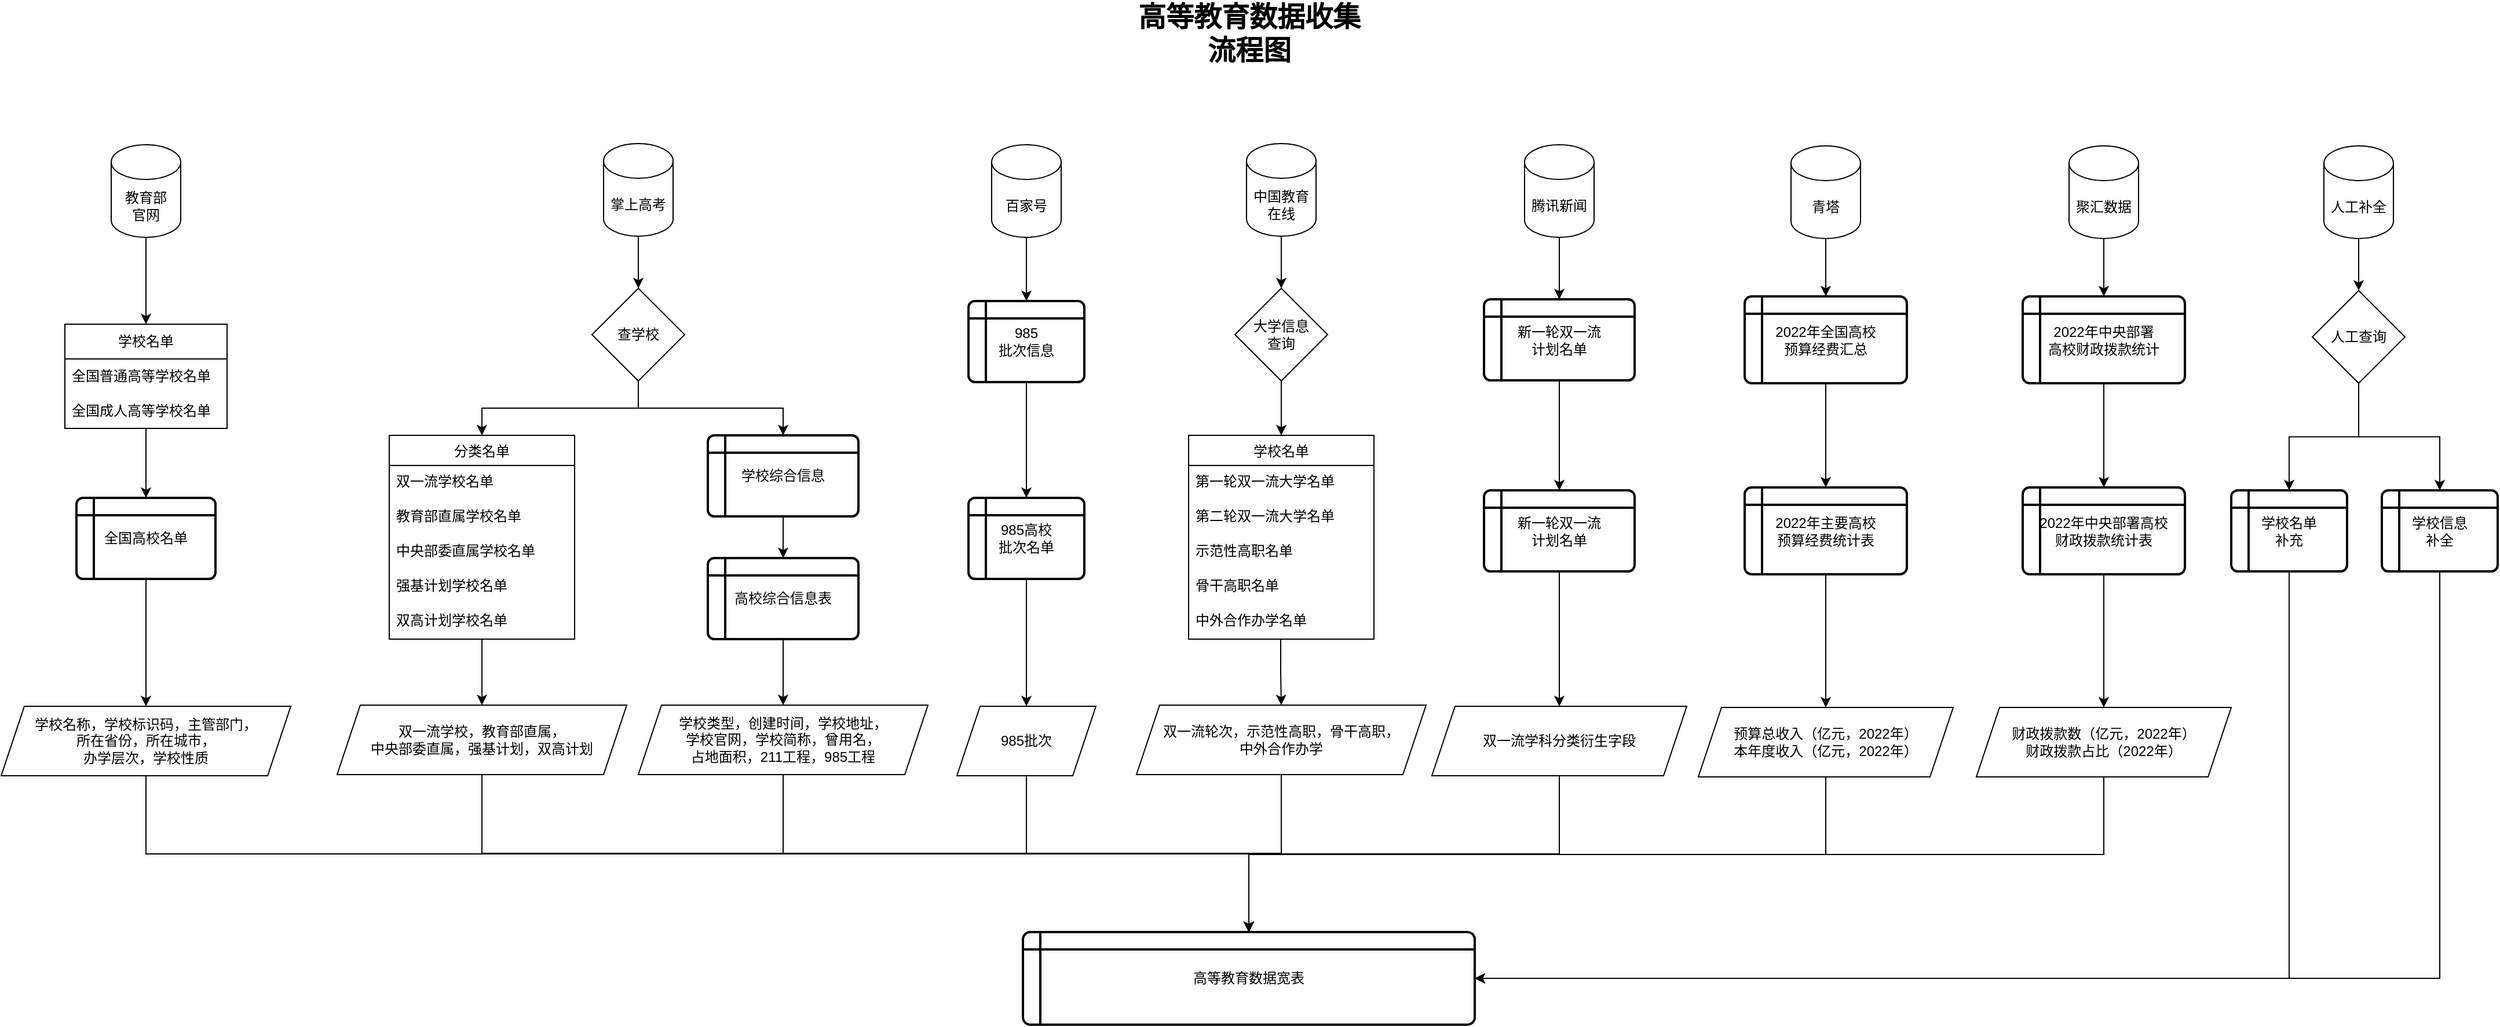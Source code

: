 <mxfile version="20.7.4" type="device"><diagram id="FhQfPQ9jGxyYObhTodNJ" name="第 1 页"><mxGraphModel dx="2940" dy="1170" grid="1" gridSize="10" guides="1" tooltips="1" connect="1" arrows="1" fold="1" page="1" pageScale="1" pageWidth="2400" pageHeight="1000" math="0" shadow="0"><root><mxCell id="0"/><mxCell id="1" parent="0"/><mxCell id="wcS40p92t8LNuSfdflr_-29" style="edgeStyle=orthogonalEdgeStyle;rounded=0;orthogonalLoop=1;jettySize=auto;html=1;exitX=0.5;exitY=1;exitDx=0;exitDy=0;exitPerimeter=0;" parent="1" source="wcS40p92t8LNuSfdflr_-1" target="wcS40p92t8LNuSfdflr_-3" edge="1"><mxGeometry relative="1" as="geometry"/></mxCell><mxCell id="wcS40p92t8LNuSfdflr_-1" value="教育部&lt;br&gt;官网" style="shape=cylinder3;whiteSpace=wrap;html=1;boundedLbl=1;backgroundOutline=1;size=15;" parent="1" vertex="1"><mxGeometry x="218" y="171" width="60" height="80" as="geometry"/></mxCell><mxCell id="wcS40p92t8LNuSfdflr_-3" value="学校名单" style="swimlane;fontStyle=0;childLayout=stackLayout;horizontal=1;startSize=30;horizontalStack=0;resizeParent=1;resizeParentMax=0;resizeLast=0;collapsible=1;marginBottom=0;whiteSpace=wrap;html=1;" parent="1" vertex="1"><mxGeometry x="178" y="326" width="140" height="90" as="geometry"><mxRectangle x="90" y="150" width="60" height="30" as="alternateBounds"/></mxGeometry></mxCell><mxCell id="wcS40p92t8LNuSfdflr_-4" value="全国普通高等学校名单" style="text;strokeColor=none;fillColor=none;align=left;verticalAlign=middle;spacingLeft=4;spacingRight=4;overflow=hidden;points=[[0,0.5],[1,0.5]];portConstraint=eastwest;rotatable=0;whiteSpace=wrap;html=1;" parent="wcS40p92t8LNuSfdflr_-3" vertex="1"><mxGeometry y="30" width="140" height="30" as="geometry"/></mxCell><mxCell id="wcS40p92t8LNuSfdflr_-5" value="全国成人高等学校名单" style="text;strokeColor=none;fillColor=none;align=left;verticalAlign=middle;spacingLeft=4;spacingRight=4;overflow=hidden;points=[[0,0.5],[1,0.5]];portConstraint=eastwest;rotatable=0;whiteSpace=wrap;html=1;" parent="wcS40p92t8LNuSfdflr_-3" vertex="1"><mxGeometry y="60" width="140" height="30" as="geometry"/></mxCell><mxCell id="wcS40p92t8LNuSfdflr_-81" style="edgeStyle=orthogonalEdgeStyle;rounded=0;orthogonalLoop=1;jettySize=auto;html=1;exitX=0.5;exitY=1;exitDx=0;exitDy=0;fontSize=12;entryX=0.5;entryY=0;entryDx=0;entryDy=0;" parent="1" source="wcS40p92t8LNuSfdflr_-8" target="wcS40p92t8LNuSfdflr_-80" edge="1"><mxGeometry relative="1" as="geometry"><mxPoint x="978.091" y="831" as="targetPoint"/></mxGeometry></mxCell><mxCell id="wcS40p92t8LNuSfdflr_-8" value="学校名称，学校标识码，主管部门，&lt;br&gt;所在省份，所在城市，&lt;br&gt;办学层次，学校性质" style="shape=parallelogram;perimeter=parallelogramPerimeter;whiteSpace=wrap;html=1;fixedSize=1;" parent="1" vertex="1"><mxGeometry x="123" y="656" width="250" height="60" as="geometry"/></mxCell><mxCell id="wcS40p92t8LNuSfdflr_-38" style="edgeStyle=orthogonalEdgeStyle;rounded=0;orthogonalLoop=1;jettySize=auto;html=1;exitX=0.5;exitY=1;exitDx=0;exitDy=0;exitPerimeter=0;entryX=0.5;entryY=0;entryDx=0;entryDy=0;fontSize=12;" parent="1" source="wcS40p92t8LNuSfdflr_-11" target="wcS40p92t8LNuSfdflr_-13" edge="1"><mxGeometry relative="1" as="geometry"/></mxCell><mxCell id="wcS40p92t8LNuSfdflr_-11" value="掌上高考" style="shape=cylinder3;whiteSpace=wrap;html=1;boundedLbl=1;backgroundOutline=1;size=15;" parent="1" vertex="1"><mxGeometry x="643" y="170" width="60" height="80" as="geometry"/></mxCell><mxCell id="wcS40p92t8LNuSfdflr_-39" style="edgeStyle=orthogonalEdgeStyle;rounded=0;orthogonalLoop=1;jettySize=auto;html=1;exitX=0.5;exitY=1;exitDx=0;exitDy=0;fontSize=12;" parent="1" source="wcS40p92t8LNuSfdflr_-13" target="wcS40p92t8LNuSfdflr_-17" edge="1"><mxGeometry relative="1" as="geometry"/></mxCell><mxCell id="wcS40p92t8LNuSfdflr_-40" style="edgeStyle=orthogonalEdgeStyle;rounded=0;orthogonalLoop=1;jettySize=auto;html=1;exitX=0.5;exitY=1;exitDx=0;exitDy=0;entryX=0.5;entryY=0;entryDx=0;entryDy=0;fontSize=12;" parent="1" source="wcS40p92t8LNuSfdflr_-13" target="wcS40p92t8LNuSfdflr_-32" edge="1"><mxGeometry relative="1" as="geometry"/></mxCell><mxCell id="wcS40p92t8LNuSfdflr_-13" value="查学校" style="rhombus;whiteSpace=wrap;html=1;" parent="1" vertex="1"><mxGeometry x="633" y="295" width="80" height="80" as="geometry"/></mxCell><mxCell id="wcS40p92t8LNuSfdflr_-15" style="edgeStyle=orthogonalEdgeStyle;rounded=0;orthogonalLoop=1;jettySize=auto;html=1;exitX=0.5;exitY=1;exitDx=0;exitDy=0;entryX=0.5;entryY=0;entryDx=0;entryDy=0;" parent="1" source="wcS40p92t8LNuSfdflr_-3" target="wcS40p92t8LNuSfdflr_-14" edge="1"><mxGeometry relative="1" as="geometry"/></mxCell><mxCell id="wcS40p92t8LNuSfdflr_-16" style="edgeStyle=orthogonalEdgeStyle;rounded=0;orthogonalLoop=1;jettySize=auto;html=1;exitX=0.5;exitY=1;exitDx=0;exitDy=0;entryX=0.5;entryY=0;entryDx=0;entryDy=0;" parent="1" source="wcS40p92t8LNuSfdflr_-14" target="wcS40p92t8LNuSfdflr_-8" edge="1"><mxGeometry relative="1" as="geometry"/></mxCell><mxCell id="wcS40p92t8LNuSfdflr_-14" value="全国高校名单" style="shape=internalStorage;whiteSpace=wrap;html=1;dx=15;dy=15;rounded=1;arcSize=8;strokeWidth=2;" parent="1" vertex="1"><mxGeometry x="188" y="476" width="120" height="70" as="geometry"/></mxCell><mxCell id="wcS40p92t8LNuSfdflr_-17" value="分类名单" style="swimlane;fontStyle=0;childLayout=stackLayout;horizontal=1;startSize=26;horizontalStack=0;resizeParent=1;resizeParentMax=0;resizeLast=0;collapsible=1;marginBottom=0;align=center;fontSize=12;" parent="1" vertex="1"><mxGeometry x="458" y="422" width="160" height="176" as="geometry"><mxRectangle x="334" y="280" width="100" height="30" as="alternateBounds"/></mxGeometry></mxCell><mxCell id="wcS40p92t8LNuSfdflr_-18" value="双一流学校名单" style="text;strokeColor=none;fillColor=none;spacingLeft=4;spacingRight=4;overflow=hidden;rotatable=0;points=[[0,0.5],[1,0.5]];portConstraint=eastwest;fontSize=12;" parent="wcS40p92t8LNuSfdflr_-17" vertex="1"><mxGeometry y="26" width="160" height="30" as="geometry"/></mxCell><mxCell id="wcS40p92t8LNuSfdflr_-19" value="教育部直属学校名单" style="text;strokeColor=none;fillColor=none;spacingLeft=4;spacingRight=4;overflow=hidden;rotatable=0;points=[[0,0.5],[1,0.5]];portConstraint=eastwest;fontSize=12;" parent="wcS40p92t8LNuSfdflr_-17" vertex="1"><mxGeometry y="56" width="160" height="30" as="geometry"/></mxCell><mxCell id="wcS40p92t8LNuSfdflr_-20" value="中央部委直属学校名单" style="text;strokeColor=none;fillColor=none;spacingLeft=4;spacingRight=4;overflow=hidden;rotatable=0;points=[[0,0.5],[1,0.5]];portConstraint=eastwest;fontSize=12;" parent="wcS40p92t8LNuSfdflr_-17" vertex="1"><mxGeometry y="86" width="160" height="30" as="geometry"/></mxCell><mxCell id="wcS40p92t8LNuSfdflr_-28" value="强基计划学校名单" style="text;strokeColor=none;fillColor=none;spacingLeft=4;spacingRight=4;overflow=hidden;rotatable=0;points=[[0,0.5],[1,0.5]];portConstraint=eastwest;fontSize=12;" parent="wcS40p92t8LNuSfdflr_-17" vertex="1"><mxGeometry y="116" width="160" height="30" as="geometry"/></mxCell><mxCell id="wcS40p92t8LNuSfdflr_-27" value="双高计划学校名单" style="text;strokeColor=none;fillColor=none;spacingLeft=4;spacingRight=4;overflow=hidden;rotatable=0;points=[[0,0.5],[1,0.5]];portConstraint=eastwest;fontSize=12;" parent="wcS40p92t8LNuSfdflr_-17" vertex="1"><mxGeometry y="146" width="160" height="30" as="geometry"/></mxCell><mxCell id="wcS40p92t8LNuSfdflr_-41" style="edgeStyle=orthogonalEdgeStyle;rounded=0;orthogonalLoop=1;jettySize=auto;html=1;exitX=0.5;exitY=1;exitDx=0;exitDy=0;entryX=0.5;entryY=0;entryDx=0;entryDy=0;fontSize=12;" parent="1" source="wcS40p92t8LNuSfdflr_-32" target="wcS40p92t8LNuSfdflr_-33" edge="1"><mxGeometry relative="1" as="geometry"/></mxCell><mxCell id="wcS40p92t8LNuSfdflr_-32" value="学校综合信息" style="shape=internalStorage;whiteSpace=wrap;html=1;dx=15;dy=15;rounded=1;arcSize=8;strokeWidth=2;" parent="1" vertex="1"><mxGeometry x="733" y="422" width="130" height="70" as="geometry"/></mxCell><mxCell id="wcS40p92t8LNuSfdflr_-42" style="edgeStyle=orthogonalEdgeStyle;rounded=0;orthogonalLoop=1;jettySize=auto;html=1;exitX=0.5;exitY=1;exitDx=0;exitDy=0;entryX=0.5;entryY=0;entryDx=0;entryDy=0;fontSize=12;" parent="1" source="wcS40p92t8LNuSfdflr_-33" target="wcS40p92t8LNuSfdflr_-34" edge="1"><mxGeometry relative="1" as="geometry"/></mxCell><mxCell id="wcS40p92t8LNuSfdflr_-33" value="高校综合信息表" style="shape=internalStorage;whiteSpace=wrap;html=1;dx=15;dy=15;rounded=1;arcSize=8;strokeWidth=2;" parent="1" vertex="1"><mxGeometry x="733" y="528" width="130" height="70" as="geometry"/></mxCell><mxCell id="wcS40p92t8LNuSfdflr_-83" style="edgeStyle=orthogonalEdgeStyle;rounded=0;orthogonalLoop=1;jettySize=auto;html=1;exitX=0.5;exitY=1;exitDx=0;exitDy=0;entryX=0.5;entryY=0;entryDx=0;entryDy=0;fontSize=12;" parent="1" source="wcS40p92t8LNuSfdflr_-34" target="wcS40p92t8LNuSfdflr_-80" edge="1"><mxGeometry relative="1" as="geometry"><mxPoint x="978" y="831" as="targetPoint"/></mxGeometry></mxCell><mxCell id="wcS40p92t8LNuSfdflr_-34" value="学校类型，创建时间，学校地址，&lt;br&gt;学校官网，学校简称，曾用名，&lt;br&gt;占地面积，211工程，985工程" style="shape=parallelogram;perimeter=parallelogramPerimeter;whiteSpace=wrap;html=1;fixedSize=1;" parent="1" vertex="1"><mxGeometry x="673" y="655" width="250" height="60" as="geometry"/></mxCell><mxCell id="wcS40p92t8LNuSfdflr_-37" style="edgeStyle=orthogonalEdgeStyle;rounded=0;orthogonalLoop=1;jettySize=auto;html=1;exitX=0.5;exitY=1;exitDx=0;exitDy=0;entryX=0.5;entryY=0;entryDx=0;entryDy=0;fontSize=12;" parent="1" source="wcS40p92t8LNuSfdflr_-17" target="wcS40p92t8LNuSfdflr_-35" edge="1"><mxGeometry relative="1" as="geometry"/></mxCell><mxCell id="wcS40p92t8LNuSfdflr_-82" style="edgeStyle=orthogonalEdgeStyle;rounded=0;orthogonalLoop=1;jettySize=auto;html=1;exitX=0.5;exitY=1;exitDx=0;exitDy=0;entryX=0.5;entryY=0;entryDx=0;entryDy=0;fontSize=12;" parent="1" source="wcS40p92t8LNuSfdflr_-35" target="wcS40p92t8LNuSfdflr_-80" edge="1"><mxGeometry relative="1" as="geometry"><mxPoint x="978" y="831" as="targetPoint"/></mxGeometry></mxCell><mxCell id="wcS40p92t8LNuSfdflr_-35" value="双一流学校，教育部直属，&lt;br&gt;中央部委直属，强基计划，双高计划" style="shape=parallelogram;perimeter=parallelogramPerimeter;whiteSpace=wrap;html=1;fixedSize=1;" parent="1" vertex="1"><mxGeometry x="413" y="655" width="250" height="60" as="geometry"/></mxCell><mxCell id="wcS40p92t8LNuSfdflr_-45" style="edgeStyle=orthogonalEdgeStyle;rounded=0;orthogonalLoop=1;jettySize=auto;html=1;exitX=0.5;exitY=1;exitDx=0;exitDy=0;exitPerimeter=0;entryX=0.5;entryY=0;entryDx=0;entryDy=0;fontSize=12;" parent="1" source="wcS40p92t8LNuSfdflr_-43" target="wcS40p92t8LNuSfdflr_-44" edge="1"><mxGeometry relative="1" as="geometry"/></mxCell><mxCell id="wcS40p92t8LNuSfdflr_-43" value="百家号" style="shape=cylinder3;whiteSpace=wrap;html=1;boundedLbl=1;backgroundOutline=1;size=15;" parent="1" vertex="1"><mxGeometry x="978" y="171" width="60" height="80" as="geometry"/></mxCell><mxCell id="wcS40p92t8LNuSfdflr_-48" style="edgeStyle=orthogonalEdgeStyle;rounded=0;orthogonalLoop=1;jettySize=auto;html=1;exitX=0.5;exitY=1;exitDx=0;exitDy=0;entryX=0.5;entryY=0;entryDx=0;entryDy=0;fontSize=12;" parent="1" source="wcS40p92t8LNuSfdflr_-44" target="wcS40p92t8LNuSfdflr_-47" edge="1"><mxGeometry relative="1" as="geometry"/></mxCell><mxCell id="wcS40p92t8LNuSfdflr_-44" value="985&lt;br&gt;批次信息" style="shape=internalStorage;whiteSpace=wrap;html=1;dx=15;dy=15;rounded=1;arcSize=8;strokeWidth=2;fontSize=12;" parent="1" vertex="1"><mxGeometry x="958" y="306" width="100" height="70" as="geometry"/></mxCell><mxCell id="wcS40p92t8LNuSfdflr_-51" style="edgeStyle=orthogonalEdgeStyle;rounded=0;orthogonalLoop=1;jettySize=auto;html=1;exitX=0.5;exitY=1;exitDx=0;exitDy=0;fontSize=12;" parent="1" source="wcS40p92t8LNuSfdflr_-47" target="wcS40p92t8LNuSfdflr_-49" edge="1"><mxGeometry relative="1" as="geometry"/></mxCell><mxCell id="wcS40p92t8LNuSfdflr_-47" value="985高校&lt;br&gt;批次名单" style="shape=internalStorage;whiteSpace=wrap;html=1;dx=15;dy=15;rounded=1;arcSize=8;strokeWidth=2;fontSize=12;" parent="1" vertex="1"><mxGeometry x="958" y="476" width="100" height="70" as="geometry"/></mxCell><mxCell id="wcS40p92t8LNuSfdflr_-84" style="edgeStyle=orthogonalEdgeStyle;rounded=0;orthogonalLoop=1;jettySize=auto;html=1;exitX=0.5;exitY=1;exitDx=0;exitDy=0;fontSize=12;entryX=0.5;entryY=0;entryDx=0;entryDy=0;" parent="1" source="wcS40p92t8LNuSfdflr_-49" target="wcS40p92t8LNuSfdflr_-80" edge="1"><mxGeometry relative="1" as="geometry"><mxPoint x="978.091" y="831" as="targetPoint"/></mxGeometry></mxCell><mxCell id="wcS40p92t8LNuSfdflr_-49" value="985批次" style="shape=parallelogram;perimeter=parallelogramPerimeter;whiteSpace=wrap;html=1;fixedSize=1;" parent="1" vertex="1"><mxGeometry x="948" y="656" width="120" height="60" as="geometry"/></mxCell><mxCell id="wcS40p92t8LNuSfdflr_-54" style="edgeStyle=orthogonalEdgeStyle;rounded=0;orthogonalLoop=1;jettySize=auto;html=1;exitX=0.5;exitY=1;exitDx=0;exitDy=0;exitPerimeter=0;fontSize=12;" parent="1" source="wcS40p92t8LNuSfdflr_-52" target="wcS40p92t8LNuSfdflr_-53" edge="1"><mxGeometry relative="1" as="geometry"/></mxCell><mxCell id="wcS40p92t8LNuSfdflr_-52" value="中国教育在线" style="shape=cylinder3;whiteSpace=wrap;html=1;boundedLbl=1;backgroundOutline=1;size=15;" parent="1" vertex="1"><mxGeometry x="1198" y="170" width="60" height="80" as="geometry"/></mxCell><mxCell id="wcS40p92t8LNuSfdflr_-62" style="edgeStyle=orthogonalEdgeStyle;rounded=0;orthogonalLoop=1;jettySize=auto;html=1;exitX=0.5;exitY=1;exitDx=0;exitDy=0;fontSize=12;" parent="1" source="wcS40p92t8LNuSfdflr_-53" target="wcS40p92t8LNuSfdflr_-55" edge="1"><mxGeometry relative="1" as="geometry"/></mxCell><mxCell id="wcS40p92t8LNuSfdflr_-53" value="大学信息&lt;br&gt;查询" style="rhombus;whiteSpace=wrap;html=1;" parent="1" vertex="1"><mxGeometry x="1188" y="295" width="80" height="80" as="geometry"/></mxCell><mxCell id="wcS40p92t8LNuSfdflr_-55" value="学校名单" style="swimlane;fontStyle=0;childLayout=stackLayout;horizontal=1;startSize=26;horizontalStack=0;resizeParent=1;resizeParentMax=0;resizeLast=0;collapsible=1;marginBottom=0;align=center;fontSize=12;" parent="1" vertex="1"><mxGeometry x="1148" y="422" width="160" height="176" as="geometry"><mxRectangle x="334" y="280" width="100" height="30" as="alternateBounds"/></mxGeometry></mxCell><mxCell id="wcS40p92t8LNuSfdflr_-56" value="第一轮双一流大学名单" style="text;strokeColor=none;fillColor=none;spacingLeft=4;spacingRight=4;overflow=hidden;rotatable=0;points=[[0,0.5],[1,0.5]];portConstraint=eastwest;fontSize=12;" parent="wcS40p92t8LNuSfdflr_-55" vertex="1"><mxGeometry y="26" width="160" height="30" as="geometry"/></mxCell><mxCell id="wcS40p92t8LNuSfdflr_-57" value="第二轮双一流大学名单" style="text;strokeColor=none;fillColor=none;spacingLeft=4;spacingRight=4;overflow=hidden;rotatable=0;points=[[0,0.5],[1,0.5]];portConstraint=eastwest;fontSize=12;" parent="wcS40p92t8LNuSfdflr_-55" vertex="1"><mxGeometry y="56" width="160" height="30" as="geometry"/></mxCell><mxCell id="wcS40p92t8LNuSfdflr_-58" value="示范性高职名单" style="text;strokeColor=none;fillColor=none;spacingLeft=4;spacingRight=4;overflow=hidden;rotatable=0;points=[[0,0.5],[1,0.5]];portConstraint=eastwest;fontSize=12;" parent="wcS40p92t8LNuSfdflr_-55" vertex="1"><mxGeometry y="86" width="160" height="30" as="geometry"/></mxCell><mxCell id="wcS40p92t8LNuSfdflr_-59" value="骨干高职名单" style="text;strokeColor=none;fillColor=none;spacingLeft=4;spacingRight=4;overflow=hidden;rotatable=0;points=[[0,0.5],[1,0.5]];portConstraint=eastwest;fontSize=12;" parent="wcS40p92t8LNuSfdflr_-55" vertex="1"><mxGeometry y="116" width="160" height="30" as="geometry"/></mxCell><mxCell id="wcS40p92t8LNuSfdflr_-60" value="中外合作办学名单" style="text;strokeColor=none;fillColor=none;spacingLeft=4;spacingRight=4;overflow=hidden;rotatable=0;points=[[0,0.5],[1,0.5]];portConstraint=eastwest;fontSize=12;" parent="wcS40p92t8LNuSfdflr_-55" vertex="1"><mxGeometry y="146" width="160" height="30" as="geometry"/></mxCell><mxCell id="wcS40p92t8LNuSfdflr_-85" style="edgeStyle=orthogonalEdgeStyle;rounded=0;orthogonalLoop=1;jettySize=auto;html=1;exitX=0.5;exitY=1;exitDx=0;exitDy=0;entryX=0.5;entryY=0;entryDx=0;entryDy=0;fontSize=12;" parent="1" source="wcS40p92t8LNuSfdflr_-61" target="wcS40p92t8LNuSfdflr_-80" edge="1"><mxGeometry relative="1" as="geometry"><mxPoint x="978" y="831" as="targetPoint"/></mxGeometry></mxCell><mxCell id="wcS40p92t8LNuSfdflr_-61" value="双一流轮次，示范性高职，骨干高职，&lt;br&gt;中外合作办学" style="shape=parallelogram;perimeter=parallelogramPerimeter;whiteSpace=wrap;html=1;fixedSize=1;" parent="1" vertex="1"><mxGeometry x="1103" y="655" width="250" height="60" as="geometry"/></mxCell><mxCell id="wcS40p92t8LNuSfdflr_-64" style="edgeStyle=orthogonalEdgeStyle;rounded=0;orthogonalLoop=1;jettySize=auto;html=1;exitX=0.497;exitY=0.983;exitDx=0;exitDy=0;entryX=0.5;entryY=0;entryDx=0;entryDy=0;fontSize=12;exitPerimeter=0;" parent="1" source="wcS40p92t8LNuSfdflr_-60" target="wcS40p92t8LNuSfdflr_-61" edge="1"><mxGeometry relative="1" as="geometry"/></mxCell><mxCell id="wcS40p92t8LNuSfdflr_-67" style="edgeStyle=orthogonalEdgeStyle;rounded=0;orthogonalLoop=1;jettySize=auto;html=1;exitX=0.5;exitY=1;exitDx=0;exitDy=0;exitPerimeter=0;entryX=0.5;entryY=0;entryDx=0;entryDy=0;fontSize=12;" parent="1" source="wcS40p92t8LNuSfdflr_-65" target="wcS40p92t8LNuSfdflr_-66" edge="1"><mxGeometry relative="1" as="geometry"/></mxCell><mxCell id="wcS40p92t8LNuSfdflr_-65" value="青塔" style="shape=cylinder3;whiteSpace=wrap;html=1;boundedLbl=1;backgroundOutline=1;size=15;" parent="1" vertex="1"><mxGeometry x="1668" y="172" width="60" height="80" as="geometry"/></mxCell><mxCell id="wcS40p92t8LNuSfdflr_-69" style="edgeStyle=orthogonalEdgeStyle;rounded=0;orthogonalLoop=1;jettySize=auto;html=1;exitX=0.5;exitY=1;exitDx=0;exitDy=0;entryX=0.5;entryY=0;entryDx=0;entryDy=0;fontSize=12;" parent="1" source="wcS40p92t8LNuSfdflr_-66" target="wcS40p92t8LNuSfdflr_-68" edge="1"><mxGeometry relative="1" as="geometry"/></mxCell><mxCell id="wcS40p92t8LNuSfdflr_-66" value="2022年全国高校&lt;br&gt;预算经费汇总" style="shape=internalStorage;whiteSpace=wrap;html=1;dx=15;dy=15;rounded=1;arcSize=8;strokeWidth=2;fontSize=12;" parent="1" vertex="1"><mxGeometry x="1628" y="302" width="140" height="75" as="geometry"/></mxCell><mxCell id="wcS40p92t8LNuSfdflr_-71" style="edgeStyle=orthogonalEdgeStyle;rounded=0;orthogonalLoop=1;jettySize=auto;html=1;exitX=0.5;exitY=1;exitDx=0;exitDy=0;fontSize=12;" parent="1" source="wcS40p92t8LNuSfdflr_-68" target="wcS40p92t8LNuSfdflr_-70" edge="1"><mxGeometry relative="1" as="geometry"/></mxCell><mxCell id="wcS40p92t8LNuSfdflr_-68" value="2022年主要高校&lt;br&gt;预算经费统计表" style="shape=internalStorage;whiteSpace=wrap;html=1;dx=15;dy=15;rounded=1;arcSize=8;strokeWidth=2;fontSize=12;" parent="1" vertex="1"><mxGeometry x="1628" y="467" width="140" height="75" as="geometry"/></mxCell><mxCell id="wcS40p92t8LNuSfdflr_-86" style="edgeStyle=orthogonalEdgeStyle;rounded=0;orthogonalLoop=1;jettySize=auto;html=1;exitX=0.5;exitY=1;exitDx=0;exitDy=0;entryX=0.5;entryY=0;entryDx=0;entryDy=0;fontSize=12;" parent="1" source="wcS40p92t8LNuSfdflr_-70" target="wcS40p92t8LNuSfdflr_-80" edge="1"><mxGeometry relative="1" as="geometry"><mxPoint x="978" y="831" as="targetPoint"/></mxGeometry></mxCell><mxCell id="wcS40p92t8LNuSfdflr_-70" value="预算总收入（亿元，2022年）&lt;br&gt;本年度收入（亿元，2022年）" style="shape=parallelogram;perimeter=parallelogramPerimeter;whiteSpace=wrap;html=1;fixedSize=1;" parent="1" vertex="1"><mxGeometry x="1588" y="657" width="220" height="60" as="geometry"/></mxCell><mxCell id="wcS40p92t8LNuSfdflr_-75" style="edgeStyle=orthogonalEdgeStyle;rounded=0;orthogonalLoop=1;jettySize=auto;html=1;exitX=0.5;exitY=1;exitDx=0;exitDy=0;exitPerimeter=0;entryX=0.5;entryY=0;entryDx=0;entryDy=0;fontSize=12;" parent="1" source="wcS40p92t8LNuSfdflr_-72" target="wcS40p92t8LNuSfdflr_-74" edge="1"><mxGeometry relative="1" as="geometry"/></mxCell><mxCell id="wcS40p92t8LNuSfdflr_-72" value="聚汇数据" style="shape=cylinder3;whiteSpace=wrap;html=1;boundedLbl=1;backgroundOutline=1;size=15;" parent="1" vertex="1"><mxGeometry x="1908" y="172" width="60" height="80" as="geometry"/></mxCell><mxCell id="wcS40p92t8LNuSfdflr_-77" style="edgeStyle=orthogonalEdgeStyle;rounded=0;orthogonalLoop=1;jettySize=auto;html=1;exitX=0.5;exitY=1;exitDx=0;exitDy=0;entryX=0.5;entryY=0;entryDx=0;entryDy=0;fontSize=12;" parent="1" source="wcS40p92t8LNuSfdflr_-74" target="wcS40p92t8LNuSfdflr_-76" edge="1"><mxGeometry relative="1" as="geometry"/></mxCell><mxCell id="wcS40p92t8LNuSfdflr_-74" value="2022年中央部署&lt;br&gt;高校财政拨款统计" style="shape=internalStorage;whiteSpace=wrap;html=1;dx=15;dy=15;rounded=1;arcSize=8;strokeWidth=2;fontSize=12;" parent="1" vertex="1"><mxGeometry x="1868" y="302" width="140" height="75" as="geometry"/></mxCell><mxCell id="wcS40p92t8LNuSfdflr_-79" style="edgeStyle=orthogonalEdgeStyle;rounded=0;orthogonalLoop=1;jettySize=auto;html=1;exitX=0.5;exitY=1;exitDx=0;exitDy=0;entryX=0.5;entryY=0;entryDx=0;entryDy=0;fontSize=12;" parent="1" source="wcS40p92t8LNuSfdflr_-76" target="wcS40p92t8LNuSfdflr_-78" edge="1"><mxGeometry relative="1" as="geometry"/></mxCell><mxCell id="wcS40p92t8LNuSfdflr_-76" value="2022年中央部署高校&lt;br&gt;财政拨款统计表" style="shape=internalStorage;whiteSpace=wrap;html=1;dx=15;dy=15;rounded=1;arcSize=8;strokeWidth=2;fontSize=12;" parent="1" vertex="1"><mxGeometry x="1868" y="467" width="140" height="75" as="geometry"/></mxCell><mxCell id="wcS40p92t8LNuSfdflr_-87" style="edgeStyle=orthogonalEdgeStyle;rounded=0;orthogonalLoop=1;jettySize=auto;html=1;exitX=0.5;exitY=1;exitDx=0;exitDy=0;entryX=0.5;entryY=0;entryDx=0;entryDy=0;fontSize=12;" parent="1" source="wcS40p92t8LNuSfdflr_-78" target="wcS40p92t8LNuSfdflr_-80" edge="1"><mxGeometry relative="1" as="geometry"><mxPoint x="978" y="831" as="targetPoint"/></mxGeometry></mxCell><mxCell id="wcS40p92t8LNuSfdflr_-78" value="财政拨款数（亿元，2022年）&lt;br&gt;财政拨款占比（2022年）" style="shape=parallelogram;perimeter=parallelogramPerimeter;whiteSpace=wrap;html=1;fixedSize=1;" parent="1" vertex="1"><mxGeometry x="1828" y="657" width="220" height="60" as="geometry"/></mxCell><mxCell id="wcS40p92t8LNuSfdflr_-80" value="高等教育数据宽表" style="shape=internalStorage;whiteSpace=wrap;html=1;dx=15;dy=15;rounded=1;arcSize=8;strokeWidth=2;fontSize=12;" parent="1" vertex="1"><mxGeometry x="1005" y="851" width="390" height="80" as="geometry"/></mxCell><mxCell id="wcS40p92t8LNuSfdflr_-91" style="edgeStyle=orthogonalEdgeStyle;rounded=0;orthogonalLoop=1;jettySize=auto;html=1;exitX=0.5;exitY=1;exitDx=0;exitDy=0;exitPerimeter=0;entryX=0.5;entryY=0;entryDx=0;entryDy=0;fontSize=12;" parent="1" source="wcS40p92t8LNuSfdflr_-88" target="wcS40p92t8LNuSfdflr_-90" edge="1"><mxGeometry relative="1" as="geometry"/></mxCell><mxCell id="wcS40p92t8LNuSfdflr_-88" value="人工补全" style="shape=cylinder3;whiteSpace=wrap;html=1;boundedLbl=1;backgroundOutline=1;size=15;" parent="1" vertex="1"><mxGeometry x="2128" y="172" width="60" height="80" as="geometry"/></mxCell><mxCell id="wcS40p92t8LNuSfdflr_-93" style="edgeStyle=orthogonalEdgeStyle;rounded=0;orthogonalLoop=1;jettySize=auto;html=1;exitX=0.5;exitY=1;exitDx=0;exitDy=0;entryX=0.5;entryY=0;entryDx=0;entryDy=0;fontSize=12;" parent="1" source="wcS40p92t8LNuSfdflr_-90" target="wcS40p92t8LNuSfdflr_-92" edge="1"><mxGeometry relative="1" as="geometry"/></mxCell><mxCell id="wcS40p92t8LNuSfdflr_-95" style="edgeStyle=orthogonalEdgeStyle;rounded=0;orthogonalLoop=1;jettySize=auto;html=1;exitX=0.5;exitY=1;exitDx=0;exitDy=0;fontSize=12;" parent="1" source="wcS40p92t8LNuSfdflr_-90" target="wcS40p92t8LNuSfdflr_-94" edge="1"><mxGeometry relative="1" as="geometry"/></mxCell><mxCell id="wcS40p92t8LNuSfdflr_-90" value="人工查询" style="rhombus;whiteSpace=wrap;html=1;" parent="1" vertex="1"><mxGeometry x="2118" y="297" width="80" height="80" as="geometry"/></mxCell><mxCell id="wcS40p92t8LNuSfdflr_-96" style="edgeStyle=orthogonalEdgeStyle;rounded=0;orthogonalLoop=1;jettySize=auto;html=1;exitX=0.5;exitY=1;exitDx=0;exitDy=0;entryX=1;entryY=0.5;entryDx=0;entryDy=0;fontSize=12;" parent="1" source="wcS40p92t8LNuSfdflr_-92" target="wcS40p92t8LNuSfdflr_-80" edge="1"><mxGeometry relative="1" as="geometry"/></mxCell><mxCell id="wcS40p92t8LNuSfdflr_-92" value="学校名单&lt;br&gt;补充" style="shape=internalStorage;whiteSpace=wrap;html=1;dx=15;dy=15;rounded=1;arcSize=8;strokeWidth=2;fontSize=12;" parent="1" vertex="1"><mxGeometry x="2048" y="469.5" width="100" height="70" as="geometry"/></mxCell><mxCell id="wcS40p92t8LNuSfdflr_-97" style="edgeStyle=orthogonalEdgeStyle;rounded=0;orthogonalLoop=1;jettySize=auto;html=1;exitX=0.5;exitY=1;exitDx=0;exitDy=0;entryX=1;entryY=0.5;entryDx=0;entryDy=0;fontSize=12;" parent="1" source="wcS40p92t8LNuSfdflr_-94" target="wcS40p92t8LNuSfdflr_-80" edge="1"><mxGeometry relative="1" as="geometry"/></mxCell><mxCell id="wcS40p92t8LNuSfdflr_-94" value="学校信息&lt;br&gt;补全" style="shape=internalStorage;whiteSpace=wrap;html=1;dx=15;dy=15;rounded=1;arcSize=8;strokeWidth=2;fontSize=12;" parent="1" vertex="1"><mxGeometry x="2178" y="469.5" width="100" height="70" as="geometry"/></mxCell><mxCell id="dEw3cmNmqHXtgCyBlZVZ-1" value="&lt;font style=&quot;font-size: 24px;&quot;&gt;&lt;b style=&quot;&quot;&gt;高等教育数据收集流程图&lt;/b&gt;&lt;/font&gt;" style="text;html=1;strokeColor=none;fillColor=none;align=center;verticalAlign=middle;whiteSpace=wrap;rounded=0;" parent="1" vertex="1"><mxGeometry x="1098" y="60" width="205" height="30" as="geometry"/></mxCell><mxCell id="M4q2T2jsczKaE1vjZO9Z-3" style="edgeStyle=orthogonalEdgeStyle;rounded=0;orthogonalLoop=1;jettySize=auto;html=1;exitX=0.5;exitY=1;exitDx=0;exitDy=0;exitPerimeter=0;entryX=0.5;entryY=0;entryDx=0;entryDy=0;" edge="1" parent="1" source="M4q2T2jsczKaE1vjZO9Z-1" target="M4q2T2jsczKaE1vjZO9Z-2"><mxGeometry relative="1" as="geometry"/></mxCell><mxCell id="M4q2T2jsczKaE1vjZO9Z-1" value="腾讯新闻" style="shape=cylinder3;whiteSpace=wrap;html=1;boundedLbl=1;backgroundOutline=1;size=15;" vertex="1" parent="1"><mxGeometry x="1438" y="171" width="60" height="80" as="geometry"/></mxCell><mxCell id="M4q2T2jsczKaE1vjZO9Z-5" style="edgeStyle=orthogonalEdgeStyle;rounded=0;orthogonalLoop=1;jettySize=auto;html=1;exitX=0.5;exitY=1;exitDx=0;exitDy=0;entryX=0.5;entryY=0;entryDx=0;entryDy=0;" edge="1" parent="1" source="M4q2T2jsczKaE1vjZO9Z-2" target="M4q2T2jsczKaE1vjZO9Z-4"><mxGeometry relative="1" as="geometry"/></mxCell><mxCell id="M4q2T2jsczKaE1vjZO9Z-2" value="新一轮双一流&lt;br&gt;计划名单" style="shape=internalStorage;whiteSpace=wrap;html=1;dx=15;dy=15;rounded=1;arcSize=8;strokeWidth=2;fontSize=12;" vertex="1" parent="1"><mxGeometry x="1403" y="304.5" width="130" height="70" as="geometry"/></mxCell><mxCell id="M4q2T2jsczKaE1vjZO9Z-7" style="edgeStyle=orthogonalEdgeStyle;rounded=0;orthogonalLoop=1;jettySize=auto;html=1;exitX=0.5;exitY=1;exitDx=0;exitDy=0;" edge="1" parent="1" source="M4q2T2jsczKaE1vjZO9Z-4" target="M4q2T2jsczKaE1vjZO9Z-6"><mxGeometry relative="1" as="geometry"/></mxCell><mxCell id="M4q2T2jsczKaE1vjZO9Z-4" value="新一轮双一流&lt;br&gt;计划名单" style="shape=internalStorage;whiteSpace=wrap;html=1;dx=15;dy=15;rounded=1;arcSize=8;strokeWidth=2;fontSize=12;" vertex="1" parent="1"><mxGeometry x="1403" y="469.5" width="130" height="70" as="geometry"/></mxCell><mxCell id="M4q2T2jsczKaE1vjZO9Z-8" style="edgeStyle=orthogonalEdgeStyle;rounded=0;orthogonalLoop=1;jettySize=auto;html=1;exitX=0.5;exitY=1;exitDx=0;exitDy=0;entryX=0.5;entryY=0;entryDx=0;entryDy=0;" edge="1" parent="1" source="M4q2T2jsczKaE1vjZO9Z-6" target="wcS40p92t8LNuSfdflr_-80"><mxGeometry relative="1" as="geometry"/></mxCell><mxCell id="M4q2T2jsczKaE1vjZO9Z-6" value="双一流学科分类衍生字段" style="shape=parallelogram;perimeter=parallelogramPerimeter;whiteSpace=wrap;html=1;fixedSize=1;" vertex="1" parent="1"><mxGeometry x="1358" y="656" width="220" height="60" as="geometry"/></mxCell></root></mxGraphModel></diagram></mxfile>